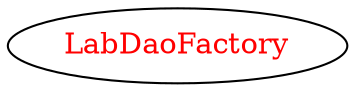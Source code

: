 digraph dependencyGraph {
 concentrate=true;
 ranksep="2.0";
 rankdir="LR"; 
 splines="ortho";
"LabDaoFactory" [fontcolor="red"];
}